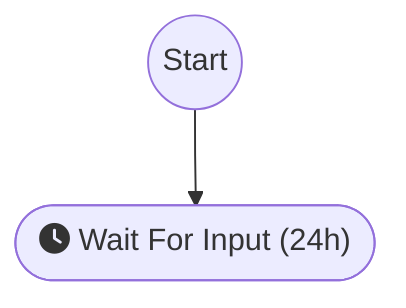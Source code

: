 flowchart TD
node0@{ shape: circle, label: "Start"}
node1@{ shape: stadium, label: "fa:fa-clock Wait For Input (24h)"}
node0 --> node1
classDef executed fill:#0e0
classDef checkpoint fill:transparent,stroke-dasharray:5 5,stroke:black
classDef checkpoint-executed fill:transparent,stroke-dasharray:5 5,stroke:#0e0